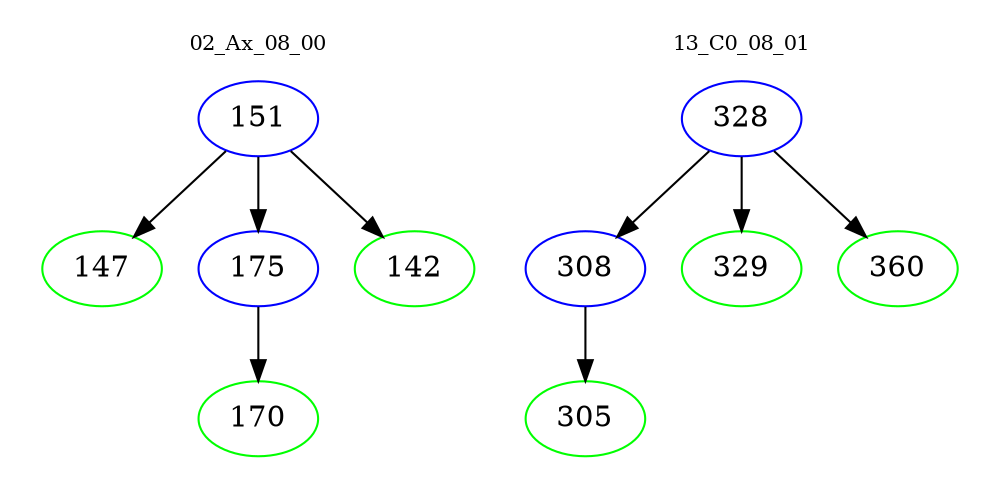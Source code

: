 digraph{
subgraph cluster_0 {
color = white
label = "02_Ax_08_00";
fontsize=10;
T0_151 [label="151", color="blue"]
T0_151 -> T0_147 [color="black"]
T0_147 [label="147", color="green"]
T0_151 -> T0_175 [color="black"]
T0_175 [label="175", color="blue"]
T0_175 -> T0_170 [color="black"]
T0_170 [label="170", color="green"]
T0_151 -> T0_142 [color="black"]
T0_142 [label="142", color="green"]
}
subgraph cluster_1 {
color = white
label = "13_C0_08_01";
fontsize=10;
T1_328 [label="328", color="blue"]
T1_328 -> T1_308 [color="black"]
T1_308 [label="308", color="blue"]
T1_308 -> T1_305 [color="black"]
T1_305 [label="305", color="green"]
T1_328 -> T1_329 [color="black"]
T1_329 [label="329", color="green"]
T1_328 -> T1_360 [color="black"]
T1_360 [label="360", color="green"]
}
}

